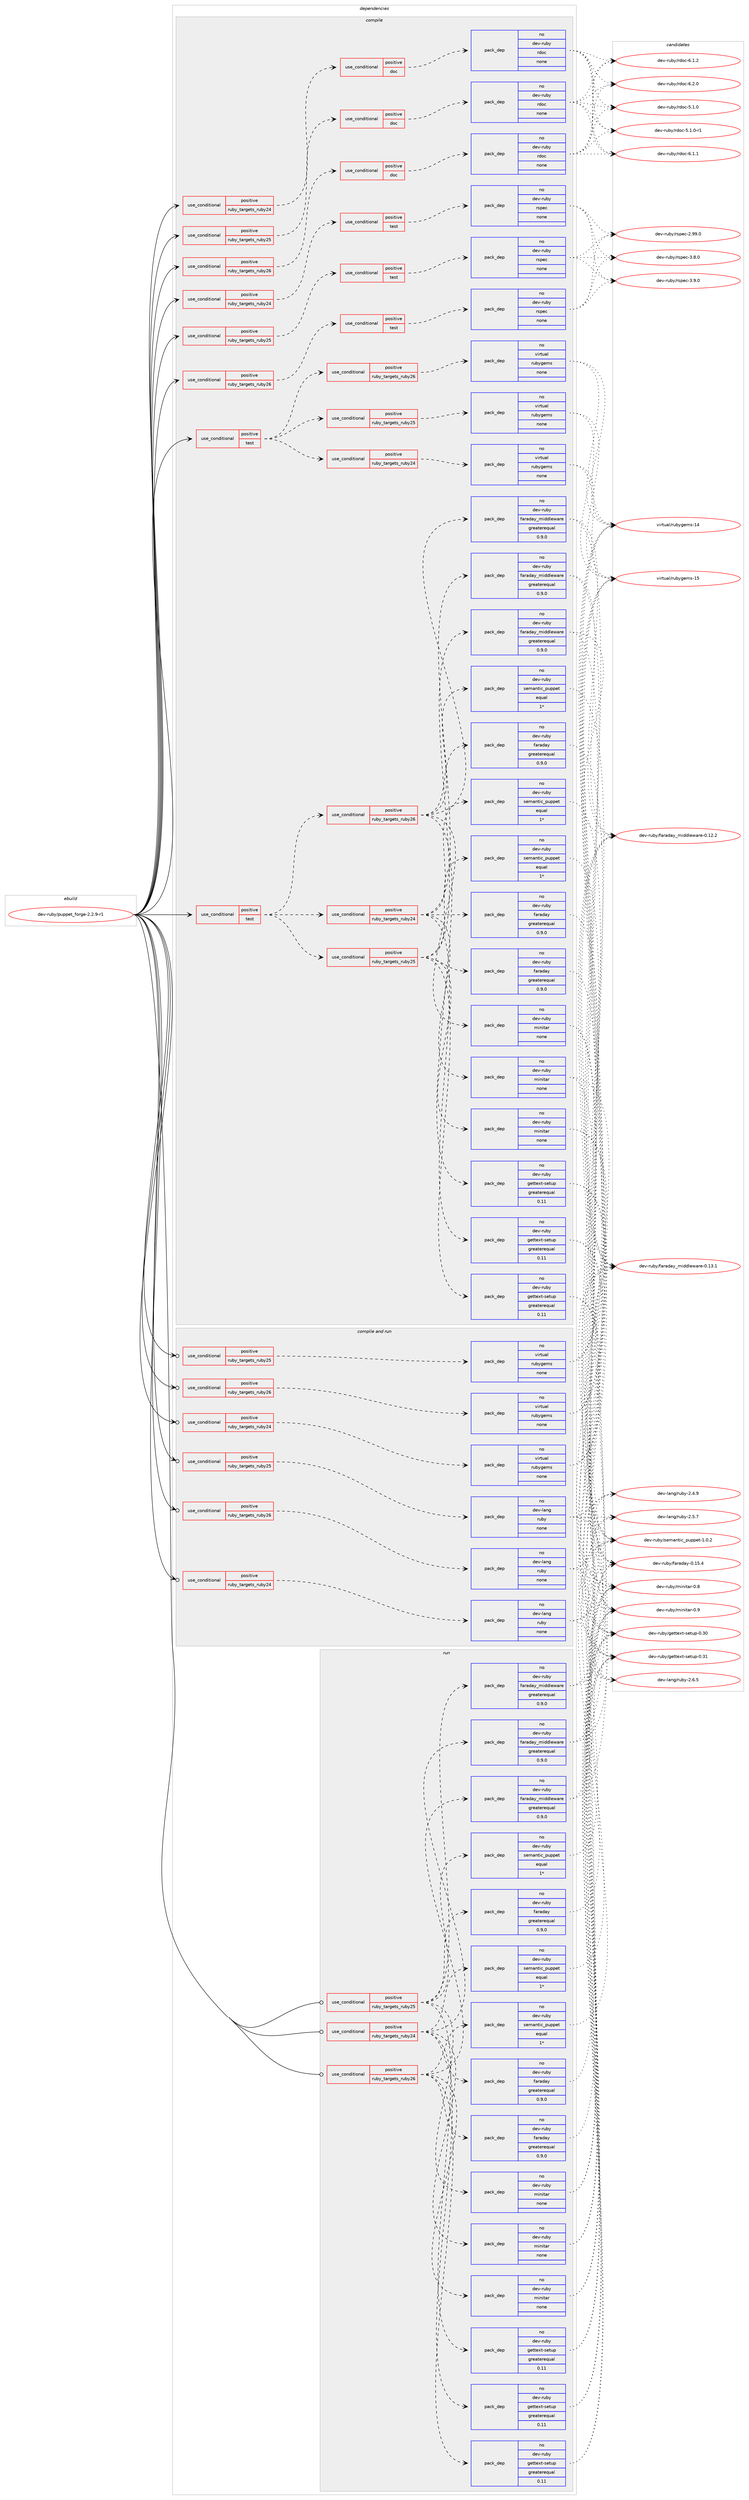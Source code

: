 digraph prolog {

# *************
# Graph options
# *************

newrank=true;
concentrate=true;
compound=true;
graph [rankdir=LR,fontname=Helvetica,fontsize=10,ranksep=1.5];#, ranksep=2.5, nodesep=0.2];
edge  [arrowhead=vee];
node  [fontname=Helvetica,fontsize=10];

# **********
# The ebuild
# **********

subgraph cluster_leftcol {
color=gray;
rank=same;
label=<<i>ebuild</i>>;
id [label="dev-ruby/puppet_forge-2.2.9-r1", color=red, width=4, href="../dev-ruby/puppet_forge-2.2.9-r1.svg"];
}

# ****************
# The dependencies
# ****************

subgraph cluster_midcol {
color=gray;
label=<<i>dependencies</i>>;
subgraph cluster_compile {
fillcolor="#eeeeee";
style=filled;
label=<<i>compile</i>>;
subgraph cond170987 {
dependency701743 [label=<<TABLE BORDER="0" CELLBORDER="1" CELLSPACING="0" CELLPADDING="4"><TR><TD ROWSPAN="3" CELLPADDING="10">use_conditional</TD></TR><TR><TD>positive</TD></TR><TR><TD>ruby_targets_ruby24</TD></TR></TABLE>>, shape=none, color=red];
subgraph cond170988 {
dependency701744 [label=<<TABLE BORDER="0" CELLBORDER="1" CELLSPACING="0" CELLPADDING="4"><TR><TD ROWSPAN="3" CELLPADDING="10">use_conditional</TD></TR><TR><TD>positive</TD></TR><TR><TD>doc</TD></TR></TABLE>>, shape=none, color=red];
subgraph pack518726 {
dependency701745 [label=<<TABLE BORDER="0" CELLBORDER="1" CELLSPACING="0" CELLPADDING="4" WIDTH="220"><TR><TD ROWSPAN="6" CELLPADDING="30">pack_dep</TD></TR><TR><TD WIDTH="110">no</TD></TR><TR><TD>dev-ruby</TD></TR><TR><TD>rdoc</TD></TR><TR><TD>none</TD></TR><TR><TD></TD></TR></TABLE>>, shape=none, color=blue];
}
dependency701744:e -> dependency701745:w [weight=20,style="dashed",arrowhead="vee"];
}
dependency701743:e -> dependency701744:w [weight=20,style="dashed",arrowhead="vee"];
}
id:e -> dependency701743:w [weight=20,style="solid",arrowhead="vee"];
subgraph cond170989 {
dependency701746 [label=<<TABLE BORDER="0" CELLBORDER="1" CELLSPACING="0" CELLPADDING="4"><TR><TD ROWSPAN="3" CELLPADDING="10">use_conditional</TD></TR><TR><TD>positive</TD></TR><TR><TD>ruby_targets_ruby24</TD></TR></TABLE>>, shape=none, color=red];
subgraph cond170990 {
dependency701747 [label=<<TABLE BORDER="0" CELLBORDER="1" CELLSPACING="0" CELLPADDING="4"><TR><TD ROWSPAN="3" CELLPADDING="10">use_conditional</TD></TR><TR><TD>positive</TD></TR><TR><TD>test</TD></TR></TABLE>>, shape=none, color=red];
subgraph pack518727 {
dependency701748 [label=<<TABLE BORDER="0" CELLBORDER="1" CELLSPACING="0" CELLPADDING="4" WIDTH="220"><TR><TD ROWSPAN="6" CELLPADDING="30">pack_dep</TD></TR><TR><TD WIDTH="110">no</TD></TR><TR><TD>dev-ruby</TD></TR><TR><TD>rspec</TD></TR><TR><TD>none</TD></TR><TR><TD></TD></TR></TABLE>>, shape=none, color=blue];
}
dependency701747:e -> dependency701748:w [weight=20,style="dashed",arrowhead="vee"];
}
dependency701746:e -> dependency701747:w [weight=20,style="dashed",arrowhead="vee"];
}
id:e -> dependency701746:w [weight=20,style="solid",arrowhead="vee"];
subgraph cond170991 {
dependency701749 [label=<<TABLE BORDER="0" CELLBORDER="1" CELLSPACING="0" CELLPADDING="4"><TR><TD ROWSPAN="3" CELLPADDING="10">use_conditional</TD></TR><TR><TD>positive</TD></TR><TR><TD>ruby_targets_ruby25</TD></TR></TABLE>>, shape=none, color=red];
subgraph cond170992 {
dependency701750 [label=<<TABLE BORDER="0" CELLBORDER="1" CELLSPACING="0" CELLPADDING="4"><TR><TD ROWSPAN="3" CELLPADDING="10">use_conditional</TD></TR><TR><TD>positive</TD></TR><TR><TD>doc</TD></TR></TABLE>>, shape=none, color=red];
subgraph pack518728 {
dependency701751 [label=<<TABLE BORDER="0" CELLBORDER="1" CELLSPACING="0" CELLPADDING="4" WIDTH="220"><TR><TD ROWSPAN="6" CELLPADDING="30">pack_dep</TD></TR><TR><TD WIDTH="110">no</TD></TR><TR><TD>dev-ruby</TD></TR><TR><TD>rdoc</TD></TR><TR><TD>none</TD></TR><TR><TD></TD></TR></TABLE>>, shape=none, color=blue];
}
dependency701750:e -> dependency701751:w [weight=20,style="dashed",arrowhead="vee"];
}
dependency701749:e -> dependency701750:w [weight=20,style="dashed",arrowhead="vee"];
}
id:e -> dependency701749:w [weight=20,style="solid",arrowhead="vee"];
subgraph cond170993 {
dependency701752 [label=<<TABLE BORDER="0" CELLBORDER="1" CELLSPACING="0" CELLPADDING="4"><TR><TD ROWSPAN="3" CELLPADDING="10">use_conditional</TD></TR><TR><TD>positive</TD></TR><TR><TD>ruby_targets_ruby25</TD></TR></TABLE>>, shape=none, color=red];
subgraph cond170994 {
dependency701753 [label=<<TABLE BORDER="0" CELLBORDER="1" CELLSPACING="0" CELLPADDING="4"><TR><TD ROWSPAN="3" CELLPADDING="10">use_conditional</TD></TR><TR><TD>positive</TD></TR><TR><TD>test</TD></TR></TABLE>>, shape=none, color=red];
subgraph pack518729 {
dependency701754 [label=<<TABLE BORDER="0" CELLBORDER="1" CELLSPACING="0" CELLPADDING="4" WIDTH="220"><TR><TD ROWSPAN="6" CELLPADDING="30">pack_dep</TD></TR><TR><TD WIDTH="110">no</TD></TR><TR><TD>dev-ruby</TD></TR><TR><TD>rspec</TD></TR><TR><TD>none</TD></TR><TR><TD></TD></TR></TABLE>>, shape=none, color=blue];
}
dependency701753:e -> dependency701754:w [weight=20,style="dashed",arrowhead="vee"];
}
dependency701752:e -> dependency701753:w [weight=20,style="dashed",arrowhead="vee"];
}
id:e -> dependency701752:w [weight=20,style="solid",arrowhead="vee"];
subgraph cond170995 {
dependency701755 [label=<<TABLE BORDER="0" CELLBORDER="1" CELLSPACING="0" CELLPADDING="4"><TR><TD ROWSPAN="3" CELLPADDING="10">use_conditional</TD></TR><TR><TD>positive</TD></TR><TR><TD>ruby_targets_ruby26</TD></TR></TABLE>>, shape=none, color=red];
subgraph cond170996 {
dependency701756 [label=<<TABLE BORDER="0" CELLBORDER="1" CELLSPACING="0" CELLPADDING="4"><TR><TD ROWSPAN="3" CELLPADDING="10">use_conditional</TD></TR><TR><TD>positive</TD></TR><TR><TD>doc</TD></TR></TABLE>>, shape=none, color=red];
subgraph pack518730 {
dependency701757 [label=<<TABLE BORDER="0" CELLBORDER="1" CELLSPACING="0" CELLPADDING="4" WIDTH="220"><TR><TD ROWSPAN="6" CELLPADDING="30">pack_dep</TD></TR><TR><TD WIDTH="110">no</TD></TR><TR><TD>dev-ruby</TD></TR><TR><TD>rdoc</TD></TR><TR><TD>none</TD></TR><TR><TD></TD></TR></TABLE>>, shape=none, color=blue];
}
dependency701756:e -> dependency701757:w [weight=20,style="dashed",arrowhead="vee"];
}
dependency701755:e -> dependency701756:w [weight=20,style="dashed",arrowhead="vee"];
}
id:e -> dependency701755:w [weight=20,style="solid",arrowhead="vee"];
subgraph cond170997 {
dependency701758 [label=<<TABLE BORDER="0" CELLBORDER="1" CELLSPACING="0" CELLPADDING="4"><TR><TD ROWSPAN="3" CELLPADDING="10">use_conditional</TD></TR><TR><TD>positive</TD></TR><TR><TD>ruby_targets_ruby26</TD></TR></TABLE>>, shape=none, color=red];
subgraph cond170998 {
dependency701759 [label=<<TABLE BORDER="0" CELLBORDER="1" CELLSPACING="0" CELLPADDING="4"><TR><TD ROWSPAN="3" CELLPADDING="10">use_conditional</TD></TR><TR><TD>positive</TD></TR><TR><TD>test</TD></TR></TABLE>>, shape=none, color=red];
subgraph pack518731 {
dependency701760 [label=<<TABLE BORDER="0" CELLBORDER="1" CELLSPACING="0" CELLPADDING="4" WIDTH="220"><TR><TD ROWSPAN="6" CELLPADDING="30">pack_dep</TD></TR><TR><TD WIDTH="110">no</TD></TR><TR><TD>dev-ruby</TD></TR><TR><TD>rspec</TD></TR><TR><TD>none</TD></TR><TR><TD></TD></TR></TABLE>>, shape=none, color=blue];
}
dependency701759:e -> dependency701760:w [weight=20,style="dashed",arrowhead="vee"];
}
dependency701758:e -> dependency701759:w [weight=20,style="dashed",arrowhead="vee"];
}
id:e -> dependency701758:w [weight=20,style="solid",arrowhead="vee"];
subgraph cond170999 {
dependency701761 [label=<<TABLE BORDER="0" CELLBORDER="1" CELLSPACING="0" CELLPADDING="4"><TR><TD ROWSPAN="3" CELLPADDING="10">use_conditional</TD></TR><TR><TD>positive</TD></TR><TR><TD>test</TD></TR></TABLE>>, shape=none, color=red];
subgraph cond171000 {
dependency701762 [label=<<TABLE BORDER="0" CELLBORDER="1" CELLSPACING="0" CELLPADDING="4"><TR><TD ROWSPAN="3" CELLPADDING="10">use_conditional</TD></TR><TR><TD>positive</TD></TR><TR><TD>ruby_targets_ruby24</TD></TR></TABLE>>, shape=none, color=red];
subgraph pack518732 {
dependency701763 [label=<<TABLE BORDER="0" CELLBORDER="1" CELLSPACING="0" CELLPADDING="4" WIDTH="220"><TR><TD ROWSPAN="6" CELLPADDING="30">pack_dep</TD></TR><TR><TD WIDTH="110">no</TD></TR><TR><TD>dev-ruby</TD></TR><TR><TD>faraday</TD></TR><TR><TD>greaterequal</TD></TR><TR><TD>0.9.0</TD></TR></TABLE>>, shape=none, color=blue];
}
dependency701762:e -> dependency701763:w [weight=20,style="dashed",arrowhead="vee"];
subgraph pack518733 {
dependency701764 [label=<<TABLE BORDER="0" CELLBORDER="1" CELLSPACING="0" CELLPADDING="4" WIDTH="220"><TR><TD ROWSPAN="6" CELLPADDING="30">pack_dep</TD></TR><TR><TD WIDTH="110">no</TD></TR><TR><TD>dev-ruby</TD></TR><TR><TD>faraday_middleware</TD></TR><TR><TD>greaterequal</TD></TR><TR><TD>0.9.0</TD></TR></TABLE>>, shape=none, color=blue];
}
dependency701762:e -> dependency701764:w [weight=20,style="dashed",arrowhead="vee"];
subgraph pack518734 {
dependency701765 [label=<<TABLE BORDER="0" CELLBORDER="1" CELLSPACING="0" CELLPADDING="4" WIDTH="220"><TR><TD ROWSPAN="6" CELLPADDING="30">pack_dep</TD></TR><TR><TD WIDTH="110">no</TD></TR><TR><TD>dev-ruby</TD></TR><TR><TD>gettext-setup</TD></TR><TR><TD>greaterequal</TD></TR><TR><TD>0.11</TD></TR></TABLE>>, shape=none, color=blue];
}
dependency701762:e -> dependency701765:w [weight=20,style="dashed",arrowhead="vee"];
subgraph pack518735 {
dependency701766 [label=<<TABLE BORDER="0" CELLBORDER="1" CELLSPACING="0" CELLPADDING="4" WIDTH="220"><TR><TD ROWSPAN="6" CELLPADDING="30">pack_dep</TD></TR><TR><TD WIDTH="110">no</TD></TR><TR><TD>dev-ruby</TD></TR><TR><TD>minitar</TD></TR><TR><TD>none</TD></TR><TR><TD></TD></TR></TABLE>>, shape=none, color=blue];
}
dependency701762:e -> dependency701766:w [weight=20,style="dashed",arrowhead="vee"];
subgraph pack518736 {
dependency701767 [label=<<TABLE BORDER="0" CELLBORDER="1" CELLSPACING="0" CELLPADDING="4" WIDTH="220"><TR><TD ROWSPAN="6" CELLPADDING="30">pack_dep</TD></TR><TR><TD WIDTH="110">no</TD></TR><TR><TD>dev-ruby</TD></TR><TR><TD>semantic_puppet</TD></TR><TR><TD>equal</TD></TR><TR><TD>1*</TD></TR></TABLE>>, shape=none, color=blue];
}
dependency701762:e -> dependency701767:w [weight=20,style="dashed",arrowhead="vee"];
}
dependency701761:e -> dependency701762:w [weight=20,style="dashed",arrowhead="vee"];
subgraph cond171001 {
dependency701768 [label=<<TABLE BORDER="0" CELLBORDER="1" CELLSPACING="0" CELLPADDING="4"><TR><TD ROWSPAN="3" CELLPADDING="10">use_conditional</TD></TR><TR><TD>positive</TD></TR><TR><TD>ruby_targets_ruby25</TD></TR></TABLE>>, shape=none, color=red];
subgraph pack518737 {
dependency701769 [label=<<TABLE BORDER="0" CELLBORDER="1" CELLSPACING="0" CELLPADDING="4" WIDTH="220"><TR><TD ROWSPAN="6" CELLPADDING="30">pack_dep</TD></TR><TR><TD WIDTH="110">no</TD></TR><TR><TD>dev-ruby</TD></TR><TR><TD>faraday</TD></TR><TR><TD>greaterequal</TD></TR><TR><TD>0.9.0</TD></TR></TABLE>>, shape=none, color=blue];
}
dependency701768:e -> dependency701769:w [weight=20,style="dashed",arrowhead="vee"];
subgraph pack518738 {
dependency701770 [label=<<TABLE BORDER="0" CELLBORDER="1" CELLSPACING="0" CELLPADDING="4" WIDTH="220"><TR><TD ROWSPAN="6" CELLPADDING="30">pack_dep</TD></TR><TR><TD WIDTH="110">no</TD></TR><TR><TD>dev-ruby</TD></TR><TR><TD>faraday_middleware</TD></TR><TR><TD>greaterequal</TD></TR><TR><TD>0.9.0</TD></TR></TABLE>>, shape=none, color=blue];
}
dependency701768:e -> dependency701770:w [weight=20,style="dashed",arrowhead="vee"];
subgraph pack518739 {
dependency701771 [label=<<TABLE BORDER="0" CELLBORDER="1" CELLSPACING="0" CELLPADDING="4" WIDTH="220"><TR><TD ROWSPAN="6" CELLPADDING="30">pack_dep</TD></TR><TR><TD WIDTH="110">no</TD></TR><TR><TD>dev-ruby</TD></TR><TR><TD>gettext-setup</TD></TR><TR><TD>greaterequal</TD></TR><TR><TD>0.11</TD></TR></TABLE>>, shape=none, color=blue];
}
dependency701768:e -> dependency701771:w [weight=20,style="dashed",arrowhead="vee"];
subgraph pack518740 {
dependency701772 [label=<<TABLE BORDER="0" CELLBORDER="1" CELLSPACING="0" CELLPADDING="4" WIDTH="220"><TR><TD ROWSPAN="6" CELLPADDING="30">pack_dep</TD></TR><TR><TD WIDTH="110">no</TD></TR><TR><TD>dev-ruby</TD></TR><TR><TD>minitar</TD></TR><TR><TD>none</TD></TR><TR><TD></TD></TR></TABLE>>, shape=none, color=blue];
}
dependency701768:e -> dependency701772:w [weight=20,style="dashed",arrowhead="vee"];
subgraph pack518741 {
dependency701773 [label=<<TABLE BORDER="0" CELLBORDER="1" CELLSPACING="0" CELLPADDING="4" WIDTH="220"><TR><TD ROWSPAN="6" CELLPADDING="30">pack_dep</TD></TR><TR><TD WIDTH="110">no</TD></TR><TR><TD>dev-ruby</TD></TR><TR><TD>semantic_puppet</TD></TR><TR><TD>equal</TD></TR><TR><TD>1*</TD></TR></TABLE>>, shape=none, color=blue];
}
dependency701768:e -> dependency701773:w [weight=20,style="dashed",arrowhead="vee"];
}
dependency701761:e -> dependency701768:w [weight=20,style="dashed",arrowhead="vee"];
subgraph cond171002 {
dependency701774 [label=<<TABLE BORDER="0" CELLBORDER="1" CELLSPACING="0" CELLPADDING="4"><TR><TD ROWSPAN="3" CELLPADDING="10">use_conditional</TD></TR><TR><TD>positive</TD></TR><TR><TD>ruby_targets_ruby26</TD></TR></TABLE>>, shape=none, color=red];
subgraph pack518742 {
dependency701775 [label=<<TABLE BORDER="0" CELLBORDER="1" CELLSPACING="0" CELLPADDING="4" WIDTH="220"><TR><TD ROWSPAN="6" CELLPADDING="30">pack_dep</TD></TR><TR><TD WIDTH="110">no</TD></TR><TR><TD>dev-ruby</TD></TR><TR><TD>faraday</TD></TR><TR><TD>greaterequal</TD></TR><TR><TD>0.9.0</TD></TR></TABLE>>, shape=none, color=blue];
}
dependency701774:e -> dependency701775:w [weight=20,style="dashed",arrowhead="vee"];
subgraph pack518743 {
dependency701776 [label=<<TABLE BORDER="0" CELLBORDER="1" CELLSPACING="0" CELLPADDING="4" WIDTH="220"><TR><TD ROWSPAN="6" CELLPADDING="30">pack_dep</TD></TR><TR><TD WIDTH="110">no</TD></TR><TR><TD>dev-ruby</TD></TR><TR><TD>faraday_middleware</TD></TR><TR><TD>greaterequal</TD></TR><TR><TD>0.9.0</TD></TR></TABLE>>, shape=none, color=blue];
}
dependency701774:e -> dependency701776:w [weight=20,style="dashed",arrowhead="vee"];
subgraph pack518744 {
dependency701777 [label=<<TABLE BORDER="0" CELLBORDER="1" CELLSPACING="0" CELLPADDING="4" WIDTH="220"><TR><TD ROWSPAN="6" CELLPADDING="30">pack_dep</TD></TR><TR><TD WIDTH="110">no</TD></TR><TR><TD>dev-ruby</TD></TR><TR><TD>gettext-setup</TD></TR><TR><TD>greaterequal</TD></TR><TR><TD>0.11</TD></TR></TABLE>>, shape=none, color=blue];
}
dependency701774:e -> dependency701777:w [weight=20,style="dashed",arrowhead="vee"];
subgraph pack518745 {
dependency701778 [label=<<TABLE BORDER="0" CELLBORDER="1" CELLSPACING="0" CELLPADDING="4" WIDTH="220"><TR><TD ROWSPAN="6" CELLPADDING="30">pack_dep</TD></TR><TR><TD WIDTH="110">no</TD></TR><TR><TD>dev-ruby</TD></TR><TR><TD>minitar</TD></TR><TR><TD>none</TD></TR><TR><TD></TD></TR></TABLE>>, shape=none, color=blue];
}
dependency701774:e -> dependency701778:w [weight=20,style="dashed",arrowhead="vee"];
subgraph pack518746 {
dependency701779 [label=<<TABLE BORDER="0" CELLBORDER="1" CELLSPACING="0" CELLPADDING="4" WIDTH="220"><TR><TD ROWSPAN="6" CELLPADDING="30">pack_dep</TD></TR><TR><TD WIDTH="110">no</TD></TR><TR><TD>dev-ruby</TD></TR><TR><TD>semantic_puppet</TD></TR><TR><TD>equal</TD></TR><TR><TD>1*</TD></TR></TABLE>>, shape=none, color=blue];
}
dependency701774:e -> dependency701779:w [weight=20,style="dashed",arrowhead="vee"];
}
dependency701761:e -> dependency701774:w [weight=20,style="dashed",arrowhead="vee"];
}
id:e -> dependency701761:w [weight=20,style="solid",arrowhead="vee"];
subgraph cond171003 {
dependency701780 [label=<<TABLE BORDER="0" CELLBORDER="1" CELLSPACING="0" CELLPADDING="4"><TR><TD ROWSPAN="3" CELLPADDING="10">use_conditional</TD></TR><TR><TD>positive</TD></TR><TR><TD>test</TD></TR></TABLE>>, shape=none, color=red];
subgraph cond171004 {
dependency701781 [label=<<TABLE BORDER="0" CELLBORDER="1" CELLSPACING="0" CELLPADDING="4"><TR><TD ROWSPAN="3" CELLPADDING="10">use_conditional</TD></TR><TR><TD>positive</TD></TR><TR><TD>ruby_targets_ruby24</TD></TR></TABLE>>, shape=none, color=red];
subgraph pack518747 {
dependency701782 [label=<<TABLE BORDER="0" CELLBORDER="1" CELLSPACING="0" CELLPADDING="4" WIDTH="220"><TR><TD ROWSPAN="6" CELLPADDING="30">pack_dep</TD></TR><TR><TD WIDTH="110">no</TD></TR><TR><TD>virtual</TD></TR><TR><TD>rubygems</TD></TR><TR><TD>none</TD></TR><TR><TD></TD></TR></TABLE>>, shape=none, color=blue];
}
dependency701781:e -> dependency701782:w [weight=20,style="dashed",arrowhead="vee"];
}
dependency701780:e -> dependency701781:w [weight=20,style="dashed",arrowhead="vee"];
subgraph cond171005 {
dependency701783 [label=<<TABLE BORDER="0" CELLBORDER="1" CELLSPACING="0" CELLPADDING="4"><TR><TD ROWSPAN="3" CELLPADDING="10">use_conditional</TD></TR><TR><TD>positive</TD></TR><TR><TD>ruby_targets_ruby25</TD></TR></TABLE>>, shape=none, color=red];
subgraph pack518748 {
dependency701784 [label=<<TABLE BORDER="0" CELLBORDER="1" CELLSPACING="0" CELLPADDING="4" WIDTH="220"><TR><TD ROWSPAN="6" CELLPADDING="30">pack_dep</TD></TR><TR><TD WIDTH="110">no</TD></TR><TR><TD>virtual</TD></TR><TR><TD>rubygems</TD></TR><TR><TD>none</TD></TR><TR><TD></TD></TR></TABLE>>, shape=none, color=blue];
}
dependency701783:e -> dependency701784:w [weight=20,style="dashed",arrowhead="vee"];
}
dependency701780:e -> dependency701783:w [weight=20,style="dashed",arrowhead="vee"];
subgraph cond171006 {
dependency701785 [label=<<TABLE BORDER="0" CELLBORDER="1" CELLSPACING="0" CELLPADDING="4"><TR><TD ROWSPAN="3" CELLPADDING="10">use_conditional</TD></TR><TR><TD>positive</TD></TR><TR><TD>ruby_targets_ruby26</TD></TR></TABLE>>, shape=none, color=red];
subgraph pack518749 {
dependency701786 [label=<<TABLE BORDER="0" CELLBORDER="1" CELLSPACING="0" CELLPADDING="4" WIDTH="220"><TR><TD ROWSPAN="6" CELLPADDING="30">pack_dep</TD></TR><TR><TD WIDTH="110">no</TD></TR><TR><TD>virtual</TD></TR><TR><TD>rubygems</TD></TR><TR><TD>none</TD></TR><TR><TD></TD></TR></TABLE>>, shape=none, color=blue];
}
dependency701785:e -> dependency701786:w [weight=20,style="dashed",arrowhead="vee"];
}
dependency701780:e -> dependency701785:w [weight=20,style="dashed",arrowhead="vee"];
}
id:e -> dependency701780:w [weight=20,style="solid",arrowhead="vee"];
}
subgraph cluster_compileandrun {
fillcolor="#eeeeee";
style=filled;
label=<<i>compile and run</i>>;
subgraph cond171007 {
dependency701787 [label=<<TABLE BORDER="0" CELLBORDER="1" CELLSPACING="0" CELLPADDING="4"><TR><TD ROWSPAN="3" CELLPADDING="10">use_conditional</TD></TR><TR><TD>positive</TD></TR><TR><TD>ruby_targets_ruby24</TD></TR></TABLE>>, shape=none, color=red];
subgraph pack518750 {
dependency701788 [label=<<TABLE BORDER="0" CELLBORDER="1" CELLSPACING="0" CELLPADDING="4" WIDTH="220"><TR><TD ROWSPAN="6" CELLPADDING="30">pack_dep</TD></TR><TR><TD WIDTH="110">no</TD></TR><TR><TD>dev-lang</TD></TR><TR><TD>ruby</TD></TR><TR><TD>none</TD></TR><TR><TD></TD></TR></TABLE>>, shape=none, color=blue];
}
dependency701787:e -> dependency701788:w [weight=20,style="dashed",arrowhead="vee"];
}
id:e -> dependency701787:w [weight=20,style="solid",arrowhead="odotvee"];
subgraph cond171008 {
dependency701789 [label=<<TABLE BORDER="0" CELLBORDER="1" CELLSPACING="0" CELLPADDING="4"><TR><TD ROWSPAN="3" CELLPADDING="10">use_conditional</TD></TR><TR><TD>positive</TD></TR><TR><TD>ruby_targets_ruby24</TD></TR></TABLE>>, shape=none, color=red];
subgraph pack518751 {
dependency701790 [label=<<TABLE BORDER="0" CELLBORDER="1" CELLSPACING="0" CELLPADDING="4" WIDTH="220"><TR><TD ROWSPAN="6" CELLPADDING="30">pack_dep</TD></TR><TR><TD WIDTH="110">no</TD></TR><TR><TD>virtual</TD></TR><TR><TD>rubygems</TD></TR><TR><TD>none</TD></TR><TR><TD></TD></TR></TABLE>>, shape=none, color=blue];
}
dependency701789:e -> dependency701790:w [weight=20,style="dashed",arrowhead="vee"];
}
id:e -> dependency701789:w [weight=20,style="solid",arrowhead="odotvee"];
subgraph cond171009 {
dependency701791 [label=<<TABLE BORDER="0" CELLBORDER="1" CELLSPACING="0" CELLPADDING="4"><TR><TD ROWSPAN="3" CELLPADDING="10">use_conditional</TD></TR><TR><TD>positive</TD></TR><TR><TD>ruby_targets_ruby25</TD></TR></TABLE>>, shape=none, color=red];
subgraph pack518752 {
dependency701792 [label=<<TABLE BORDER="0" CELLBORDER="1" CELLSPACING="0" CELLPADDING="4" WIDTH="220"><TR><TD ROWSPAN="6" CELLPADDING="30">pack_dep</TD></TR><TR><TD WIDTH="110">no</TD></TR><TR><TD>dev-lang</TD></TR><TR><TD>ruby</TD></TR><TR><TD>none</TD></TR><TR><TD></TD></TR></TABLE>>, shape=none, color=blue];
}
dependency701791:e -> dependency701792:w [weight=20,style="dashed",arrowhead="vee"];
}
id:e -> dependency701791:w [weight=20,style="solid",arrowhead="odotvee"];
subgraph cond171010 {
dependency701793 [label=<<TABLE BORDER="0" CELLBORDER="1" CELLSPACING="0" CELLPADDING="4"><TR><TD ROWSPAN="3" CELLPADDING="10">use_conditional</TD></TR><TR><TD>positive</TD></TR><TR><TD>ruby_targets_ruby25</TD></TR></TABLE>>, shape=none, color=red];
subgraph pack518753 {
dependency701794 [label=<<TABLE BORDER="0" CELLBORDER="1" CELLSPACING="0" CELLPADDING="4" WIDTH="220"><TR><TD ROWSPAN="6" CELLPADDING="30">pack_dep</TD></TR><TR><TD WIDTH="110">no</TD></TR><TR><TD>virtual</TD></TR><TR><TD>rubygems</TD></TR><TR><TD>none</TD></TR><TR><TD></TD></TR></TABLE>>, shape=none, color=blue];
}
dependency701793:e -> dependency701794:w [weight=20,style="dashed",arrowhead="vee"];
}
id:e -> dependency701793:w [weight=20,style="solid",arrowhead="odotvee"];
subgraph cond171011 {
dependency701795 [label=<<TABLE BORDER="0" CELLBORDER="1" CELLSPACING="0" CELLPADDING="4"><TR><TD ROWSPAN="3" CELLPADDING="10">use_conditional</TD></TR><TR><TD>positive</TD></TR><TR><TD>ruby_targets_ruby26</TD></TR></TABLE>>, shape=none, color=red];
subgraph pack518754 {
dependency701796 [label=<<TABLE BORDER="0" CELLBORDER="1" CELLSPACING="0" CELLPADDING="4" WIDTH="220"><TR><TD ROWSPAN="6" CELLPADDING="30">pack_dep</TD></TR><TR><TD WIDTH="110">no</TD></TR><TR><TD>dev-lang</TD></TR><TR><TD>ruby</TD></TR><TR><TD>none</TD></TR><TR><TD></TD></TR></TABLE>>, shape=none, color=blue];
}
dependency701795:e -> dependency701796:w [weight=20,style="dashed",arrowhead="vee"];
}
id:e -> dependency701795:w [weight=20,style="solid",arrowhead="odotvee"];
subgraph cond171012 {
dependency701797 [label=<<TABLE BORDER="0" CELLBORDER="1" CELLSPACING="0" CELLPADDING="4"><TR><TD ROWSPAN="3" CELLPADDING="10">use_conditional</TD></TR><TR><TD>positive</TD></TR><TR><TD>ruby_targets_ruby26</TD></TR></TABLE>>, shape=none, color=red];
subgraph pack518755 {
dependency701798 [label=<<TABLE BORDER="0" CELLBORDER="1" CELLSPACING="0" CELLPADDING="4" WIDTH="220"><TR><TD ROWSPAN="6" CELLPADDING="30">pack_dep</TD></TR><TR><TD WIDTH="110">no</TD></TR><TR><TD>virtual</TD></TR><TR><TD>rubygems</TD></TR><TR><TD>none</TD></TR><TR><TD></TD></TR></TABLE>>, shape=none, color=blue];
}
dependency701797:e -> dependency701798:w [weight=20,style="dashed",arrowhead="vee"];
}
id:e -> dependency701797:w [weight=20,style="solid",arrowhead="odotvee"];
}
subgraph cluster_run {
fillcolor="#eeeeee";
style=filled;
label=<<i>run</i>>;
subgraph cond171013 {
dependency701799 [label=<<TABLE BORDER="0" CELLBORDER="1" CELLSPACING="0" CELLPADDING="4"><TR><TD ROWSPAN="3" CELLPADDING="10">use_conditional</TD></TR><TR><TD>positive</TD></TR><TR><TD>ruby_targets_ruby24</TD></TR></TABLE>>, shape=none, color=red];
subgraph pack518756 {
dependency701800 [label=<<TABLE BORDER="0" CELLBORDER="1" CELLSPACING="0" CELLPADDING="4" WIDTH="220"><TR><TD ROWSPAN="6" CELLPADDING="30">pack_dep</TD></TR><TR><TD WIDTH="110">no</TD></TR><TR><TD>dev-ruby</TD></TR><TR><TD>faraday</TD></TR><TR><TD>greaterequal</TD></TR><TR><TD>0.9.0</TD></TR></TABLE>>, shape=none, color=blue];
}
dependency701799:e -> dependency701800:w [weight=20,style="dashed",arrowhead="vee"];
subgraph pack518757 {
dependency701801 [label=<<TABLE BORDER="0" CELLBORDER="1" CELLSPACING="0" CELLPADDING="4" WIDTH="220"><TR><TD ROWSPAN="6" CELLPADDING="30">pack_dep</TD></TR><TR><TD WIDTH="110">no</TD></TR><TR><TD>dev-ruby</TD></TR><TR><TD>faraday_middleware</TD></TR><TR><TD>greaterequal</TD></TR><TR><TD>0.9.0</TD></TR></TABLE>>, shape=none, color=blue];
}
dependency701799:e -> dependency701801:w [weight=20,style="dashed",arrowhead="vee"];
subgraph pack518758 {
dependency701802 [label=<<TABLE BORDER="0" CELLBORDER="1" CELLSPACING="0" CELLPADDING="4" WIDTH="220"><TR><TD ROWSPAN="6" CELLPADDING="30">pack_dep</TD></TR><TR><TD WIDTH="110">no</TD></TR><TR><TD>dev-ruby</TD></TR><TR><TD>gettext-setup</TD></TR><TR><TD>greaterequal</TD></TR><TR><TD>0.11</TD></TR></TABLE>>, shape=none, color=blue];
}
dependency701799:e -> dependency701802:w [weight=20,style="dashed",arrowhead="vee"];
subgraph pack518759 {
dependency701803 [label=<<TABLE BORDER="0" CELLBORDER="1" CELLSPACING="0" CELLPADDING="4" WIDTH="220"><TR><TD ROWSPAN="6" CELLPADDING="30">pack_dep</TD></TR><TR><TD WIDTH="110">no</TD></TR><TR><TD>dev-ruby</TD></TR><TR><TD>minitar</TD></TR><TR><TD>none</TD></TR><TR><TD></TD></TR></TABLE>>, shape=none, color=blue];
}
dependency701799:e -> dependency701803:w [weight=20,style="dashed",arrowhead="vee"];
subgraph pack518760 {
dependency701804 [label=<<TABLE BORDER="0" CELLBORDER="1" CELLSPACING="0" CELLPADDING="4" WIDTH="220"><TR><TD ROWSPAN="6" CELLPADDING="30">pack_dep</TD></TR><TR><TD WIDTH="110">no</TD></TR><TR><TD>dev-ruby</TD></TR><TR><TD>semantic_puppet</TD></TR><TR><TD>equal</TD></TR><TR><TD>1*</TD></TR></TABLE>>, shape=none, color=blue];
}
dependency701799:e -> dependency701804:w [weight=20,style="dashed",arrowhead="vee"];
}
id:e -> dependency701799:w [weight=20,style="solid",arrowhead="odot"];
subgraph cond171014 {
dependency701805 [label=<<TABLE BORDER="0" CELLBORDER="1" CELLSPACING="0" CELLPADDING="4"><TR><TD ROWSPAN="3" CELLPADDING="10">use_conditional</TD></TR><TR><TD>positive</TD></TR><TR><TD>ruby_targets_ruby25</TD></TR></TABLE>>, shape=none, color=red];
subgraph pack518761 {
dependency701806 [label=<<TABLE BORDER="0" CELLBORDER="1" CELLSPACING="0" CELLPADDING="4" WIDTH="220"><TR><TD ROWSPAN="6" CELLPADDING="30">pack_dep</TD></TR><TR><TD WIDTH="110">no</TD></TR><TR><TD>dev-ruby</TD></TR><TR><TD>faraday</TD></TR><TR><TD>greaterequal</TD></TR><TR><TD>0.9.0</TD></TR></TABLE>>, shape=none, color=blue];
}
dependency701805:e -> dependency701806:w [weight=20,style="dashed",arrowhead="vee"];
subgraph pack518762 {
dependency701807 [label=<<TABLE BORDER="0" CELLBORDER="1" CELLSPACING="0" CELLPADDING="4" WIDTH="220"><TR><TD ROWSPAN="6" CELLPADDING="30">pack_dep</TD></TR><TR><TD WIDTH="110">no</TD></TR><TR><TD>dev-ruby</TD></TR><TR><TD>faraday_middleware</TD></TR><TR><TD>greaterequal</TD></TR><TR><TD>0.9.0</TD></TR></TABLE>>, shape=none, color=blue];
}
dependency701805:e -> dependency701807:w [weight=20,style="dashed",arrowhead="vee"];
subgraph pack518763 {
dependency701808 [label=<<TABLE BORDER="0" CELLBORDER="1" CELLSPACING="0" CELLPADDING="4" WIDTH="220"><TR><TD ROWSPAN="6" CELLPADDING="30">pack_dep</TD></TR><TR><TD WIDTH="110">no</TD></TR><TR><TD>dev-ruby</TD></TR><TR><TD>gettext-setup</TD></TR><TR><TD>greaterequal</TD></TR><TR><TD>0.11</TD></TR></TABLE>>, shape=none, color=blue];
}
dependency701805:e -> dependency701808:w [weight=20,style="dashed",arrowhead="vee"];
subgraph pack518764 {
dependency701809 [label=<<TABLE BORDER="0" CELLBORDER="1" CELLSPACING="0" CELLPADDING="4" WIDTH="220"><TR><TD ROWSPAN="6" CELLPADDING="30">pack_dep</TD></TR><TR><TD WIDTH="110">no</TD></TR><TR><TD>dev-ruby</TD></TR><TR><TD>minitar</TD></TR><TR><TD>none</TD></TR><TR><TD></TD></TR></TABLE>>, shape=none, color=blue];
}
dependency701805:e -> dependency701809:w [weight=20,style="dashed",arrowhead="vee"];
subgraph pack518765 {
dependency701810 [label=<<TABLE BORDER="0" CELLBORDER="1" CELLSPACING="0" CELLPADDING="4" WIDTH="220"><TR><TD ROWSPAN="6" CELLPADDING="30">pack_dep</TD></TR><TR><TD WIDTH="110">no</TD></TR><TR><TD>dev-ruby</TD></TR><TR><TD>semantic_puppet</TD></TR><TR><TD>equal</TD></TR><TR><TD>1*</TD></TR></TABLE>>, shape=none, color=blue];
}
dependency701805:e -> dependency701810:w [weight=20,style="dashed",arrowhead="vee"];
}
id:e -> dependency701805:w [weight=20,style="solid",arrowhead="odot"];
subgraph cond171015 {
dependency701811 [label=<<TABLE BORDER="0" CELLBORDER="1" CELLSPACING="0" CELLPADDING="4"><TR><TD ROWSPAN="3" CELLPADDING="10">use_conditional</TD></TR><TR><TD>positive</TD></TR><TR><TD>ruby_targets_ruby26</TD></TR></TABLE>>, shape=none, color=red];
subgraph pack518766 {
dependency701812 [label=<<TABLE BORDER="0" CELLBORDER="1" CELLSPACING="0" CELLPADDING="4" WIDTH="220"><TR><TD ROWSPAN="6" CELLPADDING="30">pack_dep</TD></TR><TR><TD WIDTH="110">no</TD></TR><TR><TD>dev-ruby</TD></TR><TR><TD>faraday</TD></TR><TR><TD>greaterequal</TD></TR><TR><TD>0.9.0</TD></TR></TABLE>>, shape=none, color=blue];
}
dependency701811:e -> dependency701812:w [weight=20,style="dashed",arrowhead="vee"];
subgraph pack518767 {
dependency701813 [label=<<TABLE BORDER="0" CELLBORDER="1" CELLSPACING="0" CELLPADDING="4" WIDTH="220"><TR><TD ROWSPAN="6" CELLPADDING="30">pack_dep</TD></TR><TR><TD WIDTH="110">no</TD></TR><TR><TD>dev-ruby</TD></TR><TR><TD>faraday_middleware</TD></TR><TR><TD>greaterequal</TD></TR><TR><TD>0.9.0</TD></TR></TABLE>>, shape=none, color=blue];
}
dependency701811:e -> dependency701813:w [weight=20,style="dashed",arrowhead="vee"];
subgraph pack518768 {
dependency701814 [label=<<TABLE BORDER="0" CELLBORDER="1" CELLSPACING="0" CELLPADDING="4" WIDTH="220"><TR><TD ROWSPAN="6" CELLPADDING="30">pack_dep</TD></TR><TR><TD WIDTH="110">no</TD></TR><TR><TD>dev-ruby</TD></TR><TR><TD>gettext-setup</TD></TR><TR><TD>greaterequal</TD></TR><TR><TD>0.11</TD></TR></TABLE>>, shape=none, color=blue];
}
dependency701811:e -> dependency701814:w [weight=20,style="dashed",arrowhead="vee"];
subgraph pack518769 {
dependency701815 [label=<<TABLE BORDER="0" CELLBORDER="1" CELLSPACING="0" CELLPADDING="4" WIDTH="220"><TR><TD ROWSPAN="6" CELLPADDING="30">pack_dep</TD></TR><TR><TD WIDTH="110">no</TD></TR><TR><TD>dev-ruby</TD></TR><TR><TD>minitar</TD></TR><TR><TD>none</TD></TR><TR><TD></TD></TR></TABLE>>, shape=none, color=blue];
}
dependency701811:e -> dependency701815:w [weight=20,style="dashed",arrowhead="vee"];
subgraph pack518770 {
dependency701816 [label=<<TABLE BORDER="0" CELLBORDER="1" CELLSPACING="0" CELLPADDING="4" WIDTH="220"><TR><TD ROWSPAN="6" CELLPADDING="30">pack_dep</TD></TR><TR><TD WIDTH="110">no</TD></TR><TR><TD>dev-ruby</TD></TR><TR><TD>semantic_puppet</TD></TR><TR><TD>equal</TD></TR><TR><TD>1*</TD></TR></TABLE>>, shape=none, color=blue];
}
dependency701811:e -> dependency701816:w [weight=20,style="dashed",arrowhead="vee"];
}
id:e -> dependency701811:w [weight=20,style="solid",arrowhead="odot"];
}
}

# **************
# The candidates
# **************

subgraph cluster_choices {
rank=same;
color=gray;
label=<<i>candidates</i>>;

subgraph choice518726 {
color=black;
nodesep=1;
choice10010111845114117981214711410011199455346494648 [label="dev-ruby/rdoc-5.1.0", color=red, width=4,href="../dev-ruby/rdoc-5.1.0.svg"];
choice100101118451141179812147114100111994553464946484511449 [label="dev-ruby/rdoc-5.1.0-r1", color=red, width=4,href="../dev-ruby/rdoc-5.1.0-r1.svg"];
choice10010111845114117981214711410011199455446494649 [label="dev-ruby/rdoc-6.1.1", color=red, width=4,href="../dev-ruby/rdoc-6.1.1.svg"];
choice10010111845114117981214711410011199455446494650 [label="dev-ruby/rdoc-6.1.2", color=red, width=4,href="../dev-ruby/rdoc-6.1.2.svg"];
choice10010111845114117981214711410011199455446504648 [label="dev-ruby/rdoc-6.2.0", color=red, width=4,href="../dev-ruby/rdoc-6.2.0.svg"];
dependency701745:e -> choice10010111845114117981214711410011199455346494648:w [style=dotted,weight="100"];
dependency701745:e -> choice100101118451141179812147114100111994553464946484511449:w [style=dotted,weight="100"];
dependency701745:e -> choice10010111845114117981214711410011199455446494649:w [style=dotted,weight="100"];
dependency701745:e -> choice10010111845114117981214711410011199455446494650:w [style=dotted,weight="100"];
dependency701745:e -> choice10010111845114117981214711410011199455446504648:w [style=dotted,weight="100"];
}
subgraph choice518727 {
color=black;
nodesep=1;
choice1001011184511411798121471141151121019945504657574648 [label="dev-ruby/rspec-2.99.0", color=red, width=4,href="../dev-ruby/rspec-2.99.0.svg"];
choice10010111845114117981214711411511210199455146564648 [label="dev-ruby/rspec-3.8.0", color=red, width=4,href="../dev-ruby/rspec-3.8.0.svg"];
choice10010111845114117981214711411511210199455146574648 [label="dev-ruby/rspec-3.9.0", color=red, width=4,href="../dev-ruby/rspec-3.9.0.svg"];
dependency701748:e -> choice1001011184511411798121471141151121019945504657574648:w [style=dotted,weight="100"];
dependency701748:e -> choice10010111845114117981214711411511210199455146564648:w [style=dotted,weight="100"];
dependency701748:e -> choice10010111845114117981214711411511210199455146574648:w [style=dotted,weight="100"];
}
subgraph choice518728 {
color=black;
nodesep=1;
choice10010111845114117981214711410011199455346494648 [label="dev-ruby/rdoc-5.1.0", color=red, width=4,href="../dev-ruby/rdoc-5.1.0.svg"];
choice100101118451141179812147114100111994553464946484511449 [label="dev-ruby/rdoc-5.1.0-r1", color=red, width=4,href="../dev-ruby/rdoc-5.1.0-r1.svg"];
choice10010111845114117981214711410011199455446494649 [label="dev-ruby/rdoc-6.1.1", color=red, width=4,href="../dev-ruby/rdoc-6.1.1.svg"];
choice10010111845114117981214711410011199455446494650 [label="dev-ruby/rdoc-6.1.2", color=red, width=4,href="../dev-ruby/rdoc-6.1.2.svg"];
choice10010111845114117981214711410011199455446504648 [label="dev-ruby/rdoc-6.2.0", color=red, width=4,href="../dev-ruby/rdoc-6.2.0.svg"];
dependency701751:e -> choice10010111845114117981214711410011199455346494648:w [style=dotted,weight="100"];
dependency701751:e -> choice100101118451141179812147114100111994553464946484511449:w [style=dotted,weight="100"];
dependency701751:e -> choice10010111845114117981214711410011199455446494649:w [style=dotted,weight="100"];
dependency701751:e -> choice10010111845114117981214711410011199455446494650:w [style=dotted,weight="100"];
dependency701751:e -> choice10010111845114117981214711410011199455446504648:w [style=dotted,weight="100"];
}
subgraph choice518729 {
color=black;
nodesep=1;
choice1001011184511411798121471141151121019945504657574648 [label="dev-ruby/rspec-2.99.0", color=red, width=4,href="../dev-ruby/rspec-2.99.0.svg"];
choice10010111845114117981214711411511210199455146564648 [label="dev-ruby/rspec-3.8.0", color=red, width=4,href="../dev-ruby/rspec-3.8.0.svg"];
choice10010111845114117981214711411511210199455146574648 [label="dev-ruby/rspec-3.9.0", color=red, width=4,href="../dev-ruby/rspec-3.9.0.svg"];
dependency701754:e -> choice1001011184511411798121471141151121019945504657574648:w [style=dotted,weight="100"];
dependency701754:e -> choice10010111845114117981214711411511210199455146564648:w [style=dotted,weight="100"];
dependency701754:e -> choice10010111845114117981214711411511210199455146574648:w [style=dotted,weight="100"];
}
subgraph choice518730 {
color=black;
nodesep=1;
choice10010111845114117981214711410011199455346494648 [label="dev-ruby/rdoc-5.1.0", color=red, width=4,href="../dev-ruby/rdoc-5.1.0.svg"];
choice100101118451141179812147114100111994553464946484511449 [label="dev-ruby/rdoc-5.1.0-r1", color=red, width=4,href="../dev-ruby/rdoc-5.1.0-r1.svg"];
choice10010111845114117981214711410011199455446494649 [label="dev-ruby/rdoc-6.1.1", color=red, width=4,href="../dev-ruby/rdoc-6.1.1.svg"];
choice10010111845114117981214711410011199455446494650 [label="dev-ruby/rdoc-6.1.2", color=red, width=4,href="../dev-ruby/rdoc-6.1.2.svg"];
choice10010111845114117981214711410011199455446504648 [label="dev-ruby/rdoc-6.2.0", color=red, width=4,href="../dev-ruby/rdoc-6.2.0.svg"];
dependency701757:e -> choice10010111845114117981214711410011199455346494648:w [style=dotted,weight="100"];
dependency701757:e -> choice100101118451141179812147114100111994553464946484511449:w [style=dotted,weight="100"];
dependency701757:e -> choice10010111845114117981214711410011199455446494649:w [style=dotted,weight="100"];
dependency701757:e -> choice10010111845114117981214711410011199455446494650:w [style=dotted,weight="100"];
dependency701757:e -> choice10010111845114117981214711410011199455446504648:w [style=dotted,weight="100"];
}
subgraph choice518731 {
color=black;
nodesep=1;
choice1001011184511411798121471141151121019945504657574648 [label="dev-ruby/rspec-2.99.0", color=red, width=4,href="../dev-ruby/rspec-2.99.0.svg"];
choice10010111845114117981214711411511210199455146564648 [label="dev-ruby/rspec-3.8.0", color=red, width=4,href="../dev-ruby/rspec-3.8.0.svg"];
choice10010111845114117981214711411511210199455146574648 [label="dev-ruby/rspec-3.9.0", color=red, width=4,href="../dev-ruby/rspec-3.9.0.svg"];
dependency701760:e -> choice1001011184511411798121471141151121019945504657574648:w [style=dotted,weight="100"];
dependency701760:e -> choice10010111845114117981214711411511210199455146564648:w [style=dotted,weight="100"];
dependency701760:e -> choice10010111845114117981214711411511210199455146574648:w [style=dotted,weight="100"];
}
subgraph choice518732 {
color=black;
nodesep=1;
choice10010111845114117981214710297114971009712145484649534652 [label="dev-ruby/faraday-0.15.4", color=red, width=4,href="../dev-ruby/faraday-0.15.4.svg"];
dependency701763:e -> choice10010111845114117981214710297114971009712145484649534652:w [style=dotted,weight="100"];
}
subgraph choice518733 {
color=black;
nodesep=1;
choice100101118451141179812147102971149710097121951091051001001081011199711410145484649504650 [label="dev-ruby/faraday_middleware-0.12.2", color=red, width=4,href="../dev-ruby/faraday_middleware-0.12.2.svg"];
choice100101118451141179812147102971149710097121951091051001001081011199711410145484649514649 [label="dev-ruby/faraday_middleware-0.13.1", color=red, width=4,href="../dev-ruby/faraday_middleware-0.13.1.svg"];
dependency701764:e -> choice100101118451141179812147102971149710097121951091051001001081011199711410145484649504650:w [style=dotted,weight="100"];
dependency701764:e -> choice100101118451141179812147102971149710097121951091051001001081011199711410145484649514649:w [style=dotted,weight="100"];
}
subgraph choice518734 {
color=black;
nodesep=1;
choice100101118451141179812147103101116116101120116451151011161171124548465148 [label="dev-ruby/gettext-setup-0.30", color=red, width=4,href="../dev-ruby/gettext-setup-0.30.svg"];
choice100101118451141179812147103101116116101120116451151011161171124548465149 [label="dev-ruby/gettext-setup-0.31", color=red, width=4,href="../dev-ruby/gettext-setup-0.31.svg"];
dependency701765:e -> choice100101118451141179812147103101116116101120116451151011161171124548465148:w [style=dotted,weight="100"];
dependency701765:e -> choice100101118451141179812147103101116116101120116451151011161171124548465149:w [style=dotted,weight="100"];
}
subgraph choice518735 {
color=black;
nodesep=1;
choice1001011184511411798121471091051101051169711445484656 [label="dev-ruby/minitar-0.8", color=red, width=4,href="../dev-ruby/minitar-0.8.svg"];
choice1001011184511411798121471091051101051169711445484657 [label="dev-ruby/minitar-0.9", color=red, width=4,href="../dev-ruby/minitar-0.9.svg"];
dependency701766:e -> choice1001011184511411798121471091051101051169711445484656:w [style=dotted,weight="100"];
dependency701766:e -> choice1001011184511411798121471091051101051169711445484657:w [style=dotted,weight="100"];
}
subgraph choice518736 {
color=black;
nodesep=1;
choice100101118451141179812147115101109971101161059995112117112112101116454946484650 [label="dev-ruby/semantic_puppet-1.0.2", color=red, width=4,href="../dev-ruby/semantic_puppet-1.0.2.svg"];
dependency701767:e -> choice100101118451141179812147115101109971101161059995112117112112101116454946484650:w [style=dotted,weight="100"];
}
subgraph choice518737 {
color=black;
nodesep=1;
choice10010111845114117981214710297114971009712145484649534652 [label="dev-ruby/faraday-0.15.4", color=red, width=4,href="../dev-ruby/faraday-0.15.4.svg"];
dependency701769:e -> choice10010111845114117981214710297114971009712145484649534652:w [style=dotted,weight="100"];
}
subgraph choice518738 {
color=black;
nodesep=1;
choice100101118451141179812147102971149710097121951091051001001081011199711410145484649504650 [label="dev-ruby/faraday_middleware-0.12.2", color=red, width=4,href="../dev-ruby/faraday_middleware-0.12.2.svg"];
choice100101118451141179812147102971149710097121951091051001001081011199711410145484649514649 [label="dev-ruby/faraday_middleware-0.13.1", color=red, width=4,href="../dev-ruby/faraday_middleware-0.13.1.svg"];
dependency701770:e -> choice100101118451141179812147102971149710097121951091051001001081011199711410145484649504650:w [style=dotted,weight="100"];
dependency701770:e -> choice100101118451141179812147102971149710097121951091051001001081011199711410145484649514649:w [style=dotted,weight="100"];
}
subgraph choice518739 {
color=black;
nodesep=1;
choice100101118451141179812147103101116116101120116451151011161171124548465148 [label="dev-ruby/gettext-setup-0.30", color=red, width=4,href="../dev-ruby/gettext-setup-0.30.svg"];
choice100101118451141179812147103101116116101120116451151011161171124548465149 [label="dev-ruby/gettext-setup-0.31", color=red, width=4,href="../dev-ruby/gettext-setup-0.31.svg"];
dependency701771:e -> choice100101118451141179812147103101116116101120116451151011161171124548465148:w [style=dotted,weight="100"];
dependency701771:e -> choice100101118451141179812147103101116116101120116451151011161171124548465149:w [style=dotted,weight="100"];
}
subgraph choice518740 {
color=black;
nodesep=1;
choice1001011184511411798121471091051101051169711445484656 [label="dev-ruby/minitar-0.8", color=red, width=4,href="../dev-ruby/minitar-0.8.svg"];
choice1001011184511411798121471091051101051169711445484657 [label="dev-ruby/minitar-0.9", color=red, width=4,href="../dev-ruby/minitar-0.9.svg"];
dependency701772:e -> choice1001011184511411798121471091051101051169711445484656:w [style=dotted,weight="100"];
dependency701772:e -> choice1001011184511411798121471091051101051169711445484657:w [style=dotted,weight="100"];
}
subgraph choice518741 {
color=black;
nodesep=1;
choice100101118451141179812147115101109971101161059995112117112112101116454946484650 [label="dev-ruby/semantic_puppet-1.0.2", color=red, width=4,href="../dev-ruby/semantic_puppet-1.0.2.svg"];
dependency701773:e -> choice100101118451141179812147115101109971101161059995112117112112101116454946484650:w [style=dotted,weight="100"];
}
subgraph choice518742 {
color=black;
nodesep=1;
choice10010111845114117981214710297114971009712145484649534652 [label="dev-ruby/faraday-0.15.4", color=red, width=4,href="../dev-ruby/faraday-0.15.4.svg"];
dependency701775:e -> choice10010111845114117981214710297114971009712145484649534652:w [style=dotted,weight="100"];
}
subgraph choice518743 {
color=black;
nodesep=1;
choice100101118451141179812147102971149710097121951091051001001081011199711410145484649504650 [label="dev-ruby/faraday_middleware-0.12.2", color=red, width=4,href="../dev-ruby/faraday_middleware-0.12.2.svg"];
choice100101118451141179812147102971149710097121951091051001001081011199711410145484649514649 [label="dev-ruby/faraday_middleware-0.13.1", color=red, width=4,href="../dev-ruby/faraday_middleware-0.13.1.svg"];
dependency701776:e -> choice100101118451141179812147102971149710097121951091051001001081011199711410145484649504650:w [style=dotted,weight="100"];
dependency701776:e -> choice100101118451141179812147102971149710097121951091051001001081011199711410145484649514649:w [style=dotted,weight="100"];
}
subgraph choice518744 {
color=black;
nodesep=1;
choice100101118451141179812147103101116116101120116451151011161171124548465148 [label="dev-ruby/gettext-setup-0.30", color=red, width=4,href="../dev-ruby/gettext-setup-0.30.svg"];
choice100101118451141179812147103101116116101120116451151011161171124548465149 [label="dev-ruby/gettext-setup-0.31", color=red, width=4,href="../dev-ruby/gettext-setup-0.31.svg"];
dependency701777:e -> choice100101118451141179812147103101116116101120116451151011161171124548465148:w [style=dotted,weight="100"];
dependency701777:e -> choice100101118451141179812147103101116116101120116451151011161171124548465149:w [style=dotted,weight="100"];
}
subgraph choice518745 {
color=black;
nodesep=1;
choice1001011184511411798121471091051101051169711445484656 [label="dev-ruby/minitar-0.8", color=red, width=4,href="../dev-ruby/minitar-0.8.svg"];
choice1001011184511411798121471091051101051169711445484657 [label="dev-ruby/minitar-0.9", color=red, width=4,href="../dev-ruby/minitar-0.9.svg"];
dependency701778:e -> choice1001011184511411798121471091051101051169711445484656:w [style=dotted,weight="100"];
dependency701778:e -> choice1001011184511411798121471091051101051169711445484657:w [style=dotted,weight="100"];
}
subgraph choice518746 {
color=black;
nodesep=1;
choice100101118451141179812147115101109971101161059995112117112112101116454946484650 [label="dev-ruby/semantic_puppet-1.0.2", color=red, width=4,href="../dev-ruby/semantic_puppet-1.0.2.svg"];
dependency701779:e -> choice100101118451141179812147115101109971101161059995112117112112101116454946484650:w [style=dotted,weight="100"];
}
subgraph choice518747 {
color=black;
nodesep=1;
choice118105114116117971084711411798121103101109115454952 [label="virtual/rubygems-14", color=red, width=4,href="../virtual/rubygems-14.svg"];
choice118105114116117971084711411798121103101109115454953 [label="virtual/rubygems-15", color=red, width=4,href="../virtual/rubygems-15.svg"];
dependency701782:e -> choice118105114116117971084711411798121103101109115454952:w [style=dotted,weight="100"];
dependency701782:e -> choice118105114116117971084711411798121103101109115454953:w [style=dotted,weight="100"];
}
subgraph choice518748 {
color=black;
nodesep=1;
choice118105114116117971084711411798121103101109115454952 [label="virtual/rubygems-14", color=red, width=4,href="../virtual/rubygems-14.svg"];
choice118105114116117971084711411798121103101109115454953 [label="virtual/rubygems-15", color=red, width=4,href="../virtual/rubygems-15.svg"];
dependency701784:e -> choice118105114116117971084711411798121103101109115454952:w [style=dotted,weight="100"];
dependency701784:e -> choice118105114116117971084711411798121103101109115454953:w [style=dotted,weight="100"];
}
subgraph choice518749 {
color=black;
nodesep=1;
choice118105114116117971084711411798121103101109115454952 [label="virtual/rubygems-14", color=red, width=4,href="../virtual/rubygems-14.svg"];
choice118105114116117971084711411798121103101109115454953 [label="virtual/rubygems-15", color=red, width=4,href="../virtual/rubygems-15.svg"];
dependency701786:e -> choice118105114116117971084711411798121103101109115454952:w [style=dotted,weight="100"];
dependency701786:e -> choice118105114116117971084711411798121103101109115454953:w [style=dotted,weight="100"];
}
subgraph choice518750 {
color=black;
nodesep=1;
choice10010111845108971101034711411798121455046524657 [label="dev-lang/ruby-2.4.9", color=red, width=4,href="../dev-lang/ruby-2.4.9.svg"];
choice10010111845108971101034711411798121455046534655 [label="dev-lang/ruby-2.5.7", color=red, width=4,href="../dev-lang/ruby-2.5.7.svg"];
choice10010111845108971101034711411798121455046544653 [label="dev-lang/ruby-2.6.5", color=red, width=4,href="../dev-lang/ruby-2.6.5.svg"];
dependency701788:e -> choice10010111845108971101034711411798121455046524657:w [style=dotted,weight="100"];
dependency701788:e -> choice10010111845108971101034711411798121455046534655:w [style=dotted,weight="100"];
dependency701788:e -> choice10010111845108971101034711411798121455046544653:w [style=dotted,weight="100"];
}
subgraph choice518751 {
color=black;
nodesep=1;
choice118105114116117971084711411798121103101109115454952 [label="virtual/rubygems-14", color=red, width=4,href="../virtual/rubygems-14.svg"];
choice118105114116117971084711411798121103101109115454953 [label="virtual/rubygems-15", color=red, width=4,href="../virtual/rubygems-15.svg"];
dependency701790:e -> choice118105114116117971084711411798121103101109115454952:w [style=dotted,weight="100"];
dependency701790:e -> choice118105114116117971084711411798121103101109115454953:w [style=dotted,weight="100"];
}
subgraph choice518752 {
color=black;
nodesep=1;
choice10010111845108971101034711411798121455046524657 [label="dev-lang/ruby-2.4.9", color=red, width=4,href="../dev-lang/ruby-2.4.9.svg"];
choice10010111845108971101034711411798121455046534655 [label="dev-lang/ruby-2.5.7", color=red, width=4,href="../dev-lang/ruby-2.5.7.svg"];
choice10010111845108971101034711411798121455046544653 [label="dev-lang/ruby-2.6.5", color=red, width=4,href="../dev-lang/ruby-2.6.5.svg"];
dependency701792:e -> choice10010111845108971101034711411798121455046524657:w [style=dotted,weight="100"];
dependency701792:e -> choice10010111845108971101034711411798121455046534655:w [style=dotted,weight="100"];
dependency701792:e -> choice10010111845108971101034711411798121455046544653:w [style=dotted,weight="100"];
}
subgraph choice518753 {
color=black;
nodesep=1;
choice118105114116117971084711411798121103101109115454952 [label="virtual/rubygems-14", color=red, width=4,href="../virtual/rubygems-14.svg"];
choice118105114116117971084711411798121103101109115454953 [label="virtual/rubygems-15", color=red, width=4,href="../virtual/rubygems-15.svg"];
dependency701794:e -> choice118105114116117971084711411798121103101109115454952:w [style=dotted,weight="100"];
dependency701794:e -> choice118105114116117971084711411798121103101109115454953:w [style=dotted,weight="100"];
}
subgraph choice518754 {
color=black;
nodesep=1;
choice10010111845108971101034711411798121455046524657 [label="dev-lang/ruby-2.4.9", color=red, width=4,href="../dev-lang/ruby-2.4.9.svg"];
choice10010111845108971101034711411798121455046534655 [label="dev-lang/ruby-2.5.7", color=red, width=4,href="../dev-lang/ruby-2.5.7.svg"];
choice10010111845108971101034711411798121455046544653 [label="dev-lang/ruby-2.6.5", color=red, width=4,href="../dev-lang/ruby-2.6.5.svg"];
dependency701796:e -> choice10010111845108971101034711411798121455046524657:w [style=dotted,weight="100"];
dependency701796:e -> choice10010111845108971101034711411798121455046534655:w [style=dotted,weight="100"];
dependency701796:e -> choice10010111845108971101034711411798121455046544653:w [style=dotted,weight="100"];
}
subgraph choice518755 {
color=black;
nodesep=1;
choice118105114116117971084711411798121103101109115454952 [label="virtual/rubygems-14", color=red, width=4,href="../virtual/rubygems-14.svg"];
choice118105114116117971084711411798121103101109115454953 [label="virtual/rubygems-15", color=red, width=4,href="../virtual/rubygems-15.svg"];
dependency701798:e -> choice118105114116117971084711411798121103101109115454952:w [style=dotted,weight="100"];
dependency701798:e -> choice118105114116117971084711411798121103101109115454953:w [style=dotted,weight="100"];
}
subgraph choice518756 {
color=black;
nodesep=1;
choice10010111845114117981214710297114971009712145484649534652 [label="dev-ruby/faraday-0.15.4", color=red, width=4,href="../dev-ruby/faraday-0.15.4.svg"];
dependency701800:e -> choice10010111845114117981214710297114971009712145484649534652:w [style=dotted,weight="100"];
}
subgraph choice518757 {
color=black;
nodesep=1;
choice100101118451141179812147102971149710097121951091051001001081011199711410145484649504650 [label="dev-ruby/faraday_middleware-0.12.2", color=red, width=4,href="../dev-ruby/faraday_middleware-0.12.2.svg"];
choice100101118451141179812147102971149710097121951091051001001081011199711410145484649514649 [label="dev-ruby/faraday_middleware-0.13.1", color=red, width=4,href="../dev-ruby/faraday_middleware-0.13.1.svg"];
dependency701801:e -> choice100101118451141179812147102971149710097121951091051001001081011199711410145484649504650:w [style=dotted,weight="100"];
dependency701801:e -> choice100101118451141179812147102971149710097121951091051001001081011199711410145484649514649:w [style=dotted,weight="100"];
}
subgraph choice518758 {
color=black;
nodesep=1;
choice100101118451141179812147103101116116101120116451151011161171124548465148 [label="dev-ruby/gettext-setup-0.30", color=red, width=4,href="../dev-ruby/gettext-setup-0.30.svg"];
choice100101118451141179812147103101116116101120116451151011161171124548465149 [label="dev-ruby/gettext-setup-0.31", color=red, width=4,href="../dev-ruby/gettext-setup-0.31.svg"];
dependency701802:e -> choice100101118451141179812147103101116116101120116451151011161171124548465148:w [style=dotted,weight="100"];
dependency701802:e -> choice100101118451141179812147103101116116101120116451151011161171124548465149:w [style=dotted,weight="100"];
}
subgraph choice518759 {
color=black;
nodesep=1;
choice1001011184511411798121471091051101051169711445484656 [label="dev-ruby/minitar-0.8", color=red, width=4,href="../dev-ruby/minitar-0.8.svg"];
choice1001011184511411798121471091051101051169711445484657 [label="dev-ruby/minitar-0.9", color=red, width=4,href="../dev-ruby/minitar-0.9.svg"];
dependency701803:e -> choice1001011184511411798121471091051101051169711445484656:w [style=dotted,weight="100"];
dependency701803:e -> choice1001011184511411798121471091051101051169711445484657:w [style=dotted,weight="100"];
}
subgraph choice518760 {
color=black;
nodesep=1;
choice100101118451141179812147115101109971101161059995112117112112101116454946484650 [label="dev-ruby/semantic_puppet-1.0.2", color=red, width=4,href="../dev-ruby/semantic_puppet-1.0.2.svg"];
dependency701804:e -> choice100101118451141179812147115101109971101161059995112117112112101116454946484650:w [style=dotted,weight="100"];
}
subgraph choice518761 {
color=black;
nodesep=1;
choice10010111845114117981214710297114971009712145484649534652 [label="dev-ruby/faraday-0.15.4", color=red, width=4,href="../dev-ruby/faraday-0.15.4.svg"];
dependency701806:e -> choice10010111845114117981214710297114971009712145484649534652:w [style=dotted,weight="100"];
}
subgraph choice518762 {
color=black;
nodesep=1;
choice100101118451141179812147102971149710097121951091051001001081011199711410145484649504650 [label="dev-ruby/faraday_middleware-0.12.2", color=red, width=4,href="../dev-ruby/faraday_middleware-0.12.2.svg"];
choice100101118451141179812147102971149710097121951091051001001081011199711410145484649514649 [label="dev-ruby/faraday_middleware-0.13.1", color=red, width=4,href="../dev-ruby/faraday_middleware-0.13.1.svg"];
dependency701807:e -> choice100101118451141179812147102971149710097121951091051001001081011199711410145484649504650:w [style=dotted,weight="100"];
dependency701807:e -> choice100101118451141179812147102971149710097121951091051001001081011199711410145484649514649:w [style=dotted,weight="100"];
}
subgraph choice518763 {
color=black;
nodesep=1;
choice100101118451141179812147103101116116101120116451151011161171124548465148 [label="dev-ruby/gettext-setup-0.30", color=red, width=4,href="../dev-ruby/gettext-setup-0.30.svg"];
choice100101118451141179812147103101116116101120116451151011161171124548465149 [label="dev-ruby/gettext-setup-0.31", color=red, width=4,href="../dev-ruby/gettext-setup-0.31.svg"];
dependency701808:e -> choice100101118451141179812147103101116116101120116451151011161171124548465148:w [style=dotted,weight="100"];
dependency701808:e -> choice100101118451141179812147103101116116101120116451151011161171124548465149:w [style=dotted,weight="100"];
}
subgraph choice518764 {
color=black;
nodesep=1;
choice1001011184511411798121471091051101051169711445484656 [label="dev-ruby/minitar-0.8", color=red, width=4,href="../dev-ruby/minitar-0.8.svg"];
choice1001011184511411798121471091051101051169711445484657 [label="dev-ruby/minitar-0.9", color=red, width=4,href="../dev-ruby/minitar-0.9.svg"];
dependency701809:e -> choice1001011184511411798121471091051101051169711445484656:w [style=dotted,weight="100"];
dependency701809:e -> choice1001011184511411798121471091051101051169711445484657:w [style=dotted,weight="100"];
}
subgraph choice518765 {
color=black;
nodesep=1;
choice100101118451141179812147115101109971101161059995112117112112101116454946484650 [label="dev-ruby/semantic_puppet-1.0.2", color=red, width=4,href="../dev-ruby/semantic_puppet-1.0.2.svg"];
dependency701810:e -> choice100101118451141179812147115101109971101161059995112117112112101116454946484650:w [style=dotted,weight="100"];
}
subgraph choice518766 {
color=black;
nodesep=1;
choice10010111845114117981214710297114971009712145484649534652 [label="dev-ruby/faraday-0.15.4", color=red, width=4,href="../dev-ruby/faraday-0.15.4.svg"];
dependency701812:e -> choice10010111845114117981214710297114971009712145484649534652:w [style=dotted,weight="100"];
}
subgraph choice518767 {
color=black;
nodesep=1;
choice100101118451141179812147102971149710097121951091051001001081011199711410145484649504650 [label="dev-ruby/faraday_middleware-0.12.2", color=red, width=4,href="../dev-ruby/faraday_middleware-0.12.2.svg"];
choice100101118451141179812147102971149710097121951091051001001081011199711410145484649514649 [label="dev-ruby/faraday_middleware-0.13.1", color=red, width=4,href="../dev-ruby/faraday_middleware-0.13.1.svg"];
dependency701813:e -> choice100101118451141179812147102971149710097121951091051001001081011199711410145484649504650:w [style=dotted,weight="100"];
dependency701813:e -> choice100101118451141179812147102971149710097121951091051001001081011199711410145484649514649:w [style=dotted,weight="100"];
}
subgraph choice518768 {
color=black;
nodesep=1;
choice100101118451141179812147103101116116101120116451151011161171124548465148 [label="dev-ruby/gettext-setup-0.30", color=red, width=4,href="../dev-ruby/gettext-setup-0.30.svg"];
choice100101118451141179812147103101116116101120116451151011161171124548465149 [label="dev-ruby/gettext-setup-0.31", color=red, width=4,href="../dev-ruby/gettext-setup-0.31.svg"];
dependency701814:e -> choice100101118451141179812147103101116116101120116451151011161171124548465148:w [style=dotted,weight="100"];
dependency701814:e -> choice100101118451141179812147103101116116101120116451151011161171124548465149:w [style=dotted,weight="100"];
}
subgraph choice518769 {
color=black;
nodesep=1;
choice1001011184511411798121471091051101051169711445484656 [label="dev-ruby/minitar-0.8", color=red, width=4,href="../dev-ruby/minitar-0.8.svg"];
choice1001011184511411798121471091051101051169711445484657 [label="dev-ruby/minitar-0.9", color=red, width=4,href="../dev-ruby/minitar-0.9.svg"];
dependency701815:e -> choice1001011184511411798121471091051101051169711445484656:w [style=dotted,weight="100"];
dependency701815:e -> choice1001011184511411798121471091051101051169711445484657:w [style=dotted,weight="100"];
}
subgraph choice518770 {
color=black;
nodesep=1;
choice100101118451141179812147115101109971101161059995112117112112101116454946484650 [label="dev-ruby/semantic_puppet-1.0.2", color=red, width=4,href="../dev-ruby/semantic_puppet-1.0.2.svg"];
dependency701816:e -> choice100101118451141179812147115101109971101161059995112117112112101116454946484650:w [style=dotted,weight="100"];
}
}

}
